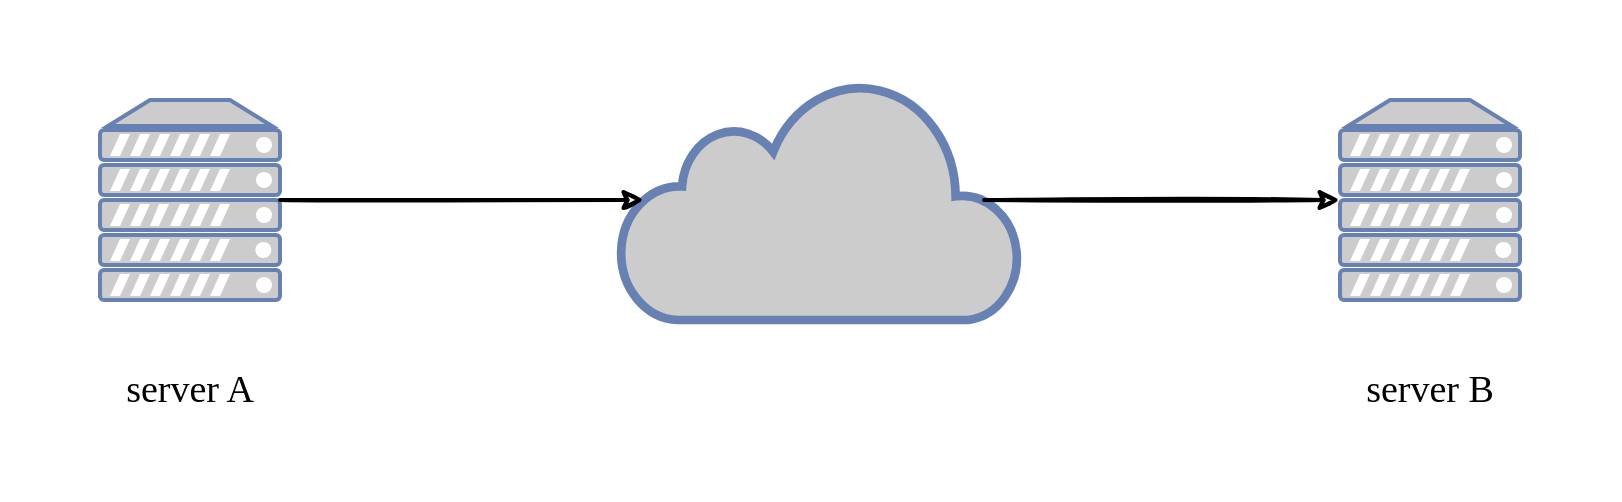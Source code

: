 <mxfile version="13.9.2" type="device"><diagram id="uWTEfn8PS6blhh0uWSGW" name="Page-1"><mxGraphModel dx="1422" dy="760" grid="1" gridSize="10" guides="1" tooltips="1" connect="1" arrows="1" fold="1" page="1" pageScale="1" pageWidth="850" pageHeight="1100" math="0" shadow="0"><root><mxCell id="0"/><mxCell id="1" parent="0"/><mxCell id="26vduQlgRI6i1bIDwSKE-1" value="" style="fontColor=#0066CC;verticalAlign=top;verticalLabelPosition=bottom;labelPosition=center;align=center;html=1;outlineConnect=0;fillColor=#CCCCCC;strokeColor=#6881B3;gradientColor=none;gradientDirection=north;strokeWidth=2;shape=mxgraph.networks.server;" vertex="1" parent="1"><mxGeometry x="130" y="330" width="90" height="100" as="geometry"/></mxCell><mxCell id="26vduQlgRI6i1bIDwSKE-2" value="" style="fontColor=#0066CC;verticalAlign=top;verticalLabelPosition=bottom;labelPosition=center;align=center;html=1;outlineConnect=0;fillColor=#CCCCCC;strokeColor=#6881B3;gradientColor=none;gradientDirection=north;strokeWidth=2;shape=mxgraph.networks.server;" vertex="1" parent="1"><mxGeometry x="750" y="330" width="90" height="100" as="geometry"/></mxCell><mxCell id="26vduQlgRI6i1bIDwSKE-3" value="" style="html=1;outlineConnect=0;fillColor=#CCCCCC;strokeColor=#6881B3;gradientColor=none;gradientDirection=north;strokeWidth=2;shape=mxgraph.networks.cloud;fontColor=#ffffff;" vertex="1" parent="1"><mxGeometry x="390" y="320" width="200" height="120" as="geometry"/></mxCell><mxCell id="26vduQlgRI6i1bIDwSKE-4" value="" style="endArrow=classic;html=1;entryX=0.06;entryY=0.5;entryDx=0;entryDy=0;entryPerimeter=0;strokeWidth=2;sketch=1;" edge="1" parent="1" source="26vduQlgRI6i1bIDwSKE-1" target="26vduQlgRI6i1bIDwSKE-3"><mxGeometry width="50" height="50" relative="1" as="geometry"><mxPoint x="90" y="570" as="sourcePoint"/><mxPoint x="380" y="390" as="targetPoint"/></mxGeometry></mxCell><mxCell id="26vduQlgRI6i1bIDwSKE-5" value="" style="endArrow=classic;html=1;strokeWidth=2;sketch=1;exitX=0.91;exitY=0.5;exitDx=0;exitDy=0;exitPerimeter=0;" edge="1" parent="1" source="26vduQlgRI6i1bIDwSKE-3" target="26vduQlgRI6i1bIDwSKE-2"><mxGeometry width="50" height="50" relative="1" as="geometry"><mxPoint x="230" y="390" as="sourcePoint"/><mxPoint x="412" y="390" as="targetPoint"/></mxGeometry></mxCell><mxCell id="26vduQlgRI6i1bIDwSKE-7" value="&lt;font style=&quot;font-size: 19px&quot; face=&quot;Comic Sans MS&quot;&gt;server A&lt;/font&gt;" style="text;html=1;strokeColor=none;fillColor=none;align=center;verticalAlign=middle;whiteSpace=wrap;rounded=0;" vertex="1" parent="1"><mxGeometry x="105" y="450" width="140" height="50" as="geometry"/></mxCell><mxCell id="26vduQlgRI6i1bIDwSKE-8" value="&lt;font style=&quot;font-size: 19px&quot; face=&quot;Comic Sans MS&quot;&gt;server B&lt;/font&gt;" style="text;html=1;strokeColor=none;fillColor=none;align=center;verticalAlign=middle;whiteSpace=wrap;rounded=0;" vertex="1" parent="1"><mxGeometry x="725" y="450" width="140" height="50" as="geometry"/></mxCell><mxCell id="26vduQlgRI6i1bIDwSKE-9" value="" style="rounded=0;whiteSpace=wrap;html=1;fillColor=none;strokeColor=none;" vertex="1" parent="1"><mxGeometry x="80" y="280" width="810" height="250" as="geometry"/></mxCell></root></mxGraphModel></diagram></mxfile>